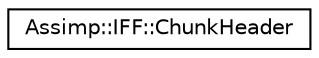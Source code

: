 digraph "Graphical Class Hierarchy"
{
  edge [fontname="Helvetica",fontsize="10",labelfontname="Helvetica",labelfontsize="10"];
  node [fontname="Helvetica",fontsize="10",shape=record];
  rankdir="LR";
  Node1 [label="Assimp::IFF::ChunkHeader",height=0.2,width=0.4,color="black", fillcolor="white", style="filled",URL="$struct_assimp_1_1_i_f_f_1_1_chunk_header.html",tooltip="Describes an IFF chunk header. "];
}
